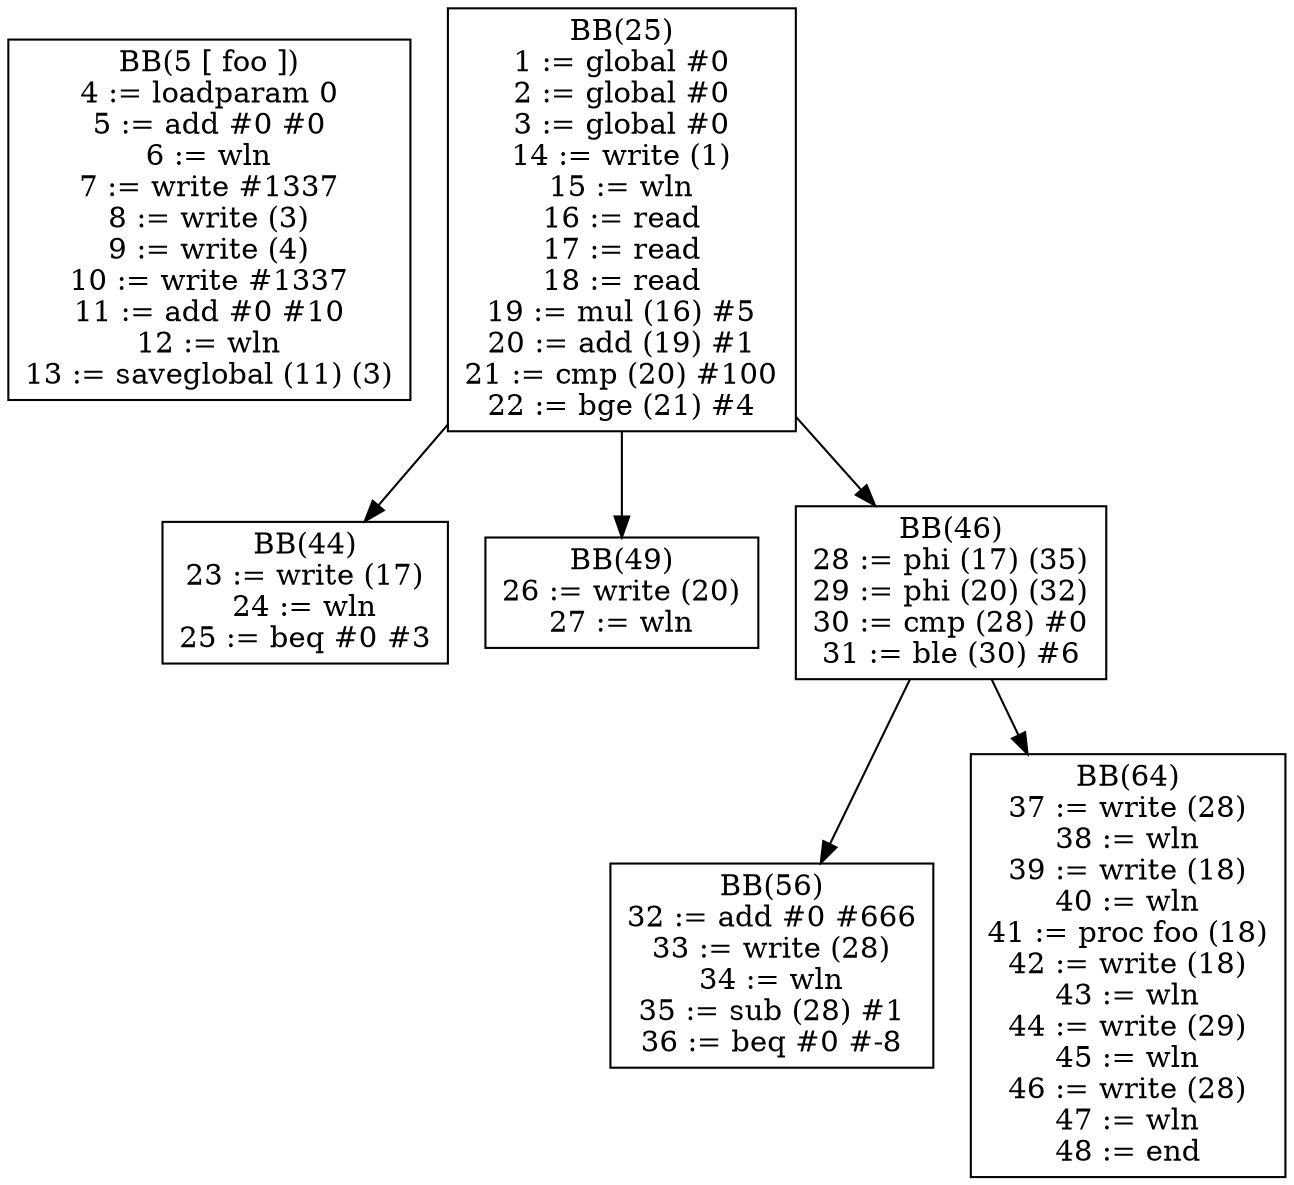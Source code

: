digraph dom {
BB5[shape = box, label = "BB(5 [ foo ])\n" + "4 := loadparam 0\n" + "5 := add #0 #0\n" + "6 := wln\n" + "7 := write #1337\n" + "8 := write (3)\n" + "9 := write (4)\n" + "10 := write #1337\n" + "11 := add #0 #10\n" + "12 := wln\n" + "13 := saveglobal (11) (3)\n"];
BB25[shape = box, label = "BB(25)\n" + "1 := global #0\n" + "2 := global #0\n" + "3 := global #0\n" + "14 := write (1)\n" + "15 := wln\n" + "16 := read\n" + "17 := read\n" + "18 := read\n" + "19 := mul (16) #5\n" + "20 := add (19) #1\n" + "21 := cmp (20) #100\n" + "22 := bge (21) #4\n"];
BB44[shape = box, label = "BB(44)\n" + "23 := write (17)\n" + "24 := wln\n" + "25 := beq #0 #3\n"];
BB49[shape = box, label = "BB(49)\n" + "26 := write (20)\n" + "27 := wln\n"];
BB46[shape = box, label = "BB(46)\n" + "28 := phi (17) (35)\n" + "29 := phi (20) (32)\n" + "30 := cmp (28) #0\n" + "31 := ble (30) #6\n"];
BB56[shape = box, label = "BB(56)\n" + "32 := add #0 #666\n" + "33 := write (28)\n" + "34 := wln\n" + "35 := sub (28) #1\n" + "36 := beq #0 #-8\n"];
BB64[shape = box, label = "BB(64)\n" + "37 := write (28)\n" + "38 := wln\n" + "39 := write (18)\n" + "40 := wln\n" + "41 := proc foo (18)\n" + "42 := write (18)\n" + "43 := wln\n" + "44 := write (29)\n" + "45 := wln\n" + "46 := write (28)\n" + "47 := wln\n" + "48 := end\n"];
BB25 -> BB44;
BB25 -> BB49;
BB25 -> BB46;
BB46 -> BB56;
BB46 -> BB64;
}
